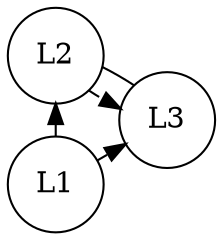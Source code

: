 digraph finite_state_machine {
layout="circo";
graph [nodesep=“4”]
node [shape = circle];
overlap=false;

L1 -> L2 [label=""]
L1 -> L3 [label=""]
L2 -> L3 [dir="none", label=""]


L2 -> L3 [label="", style=dashed]
}

